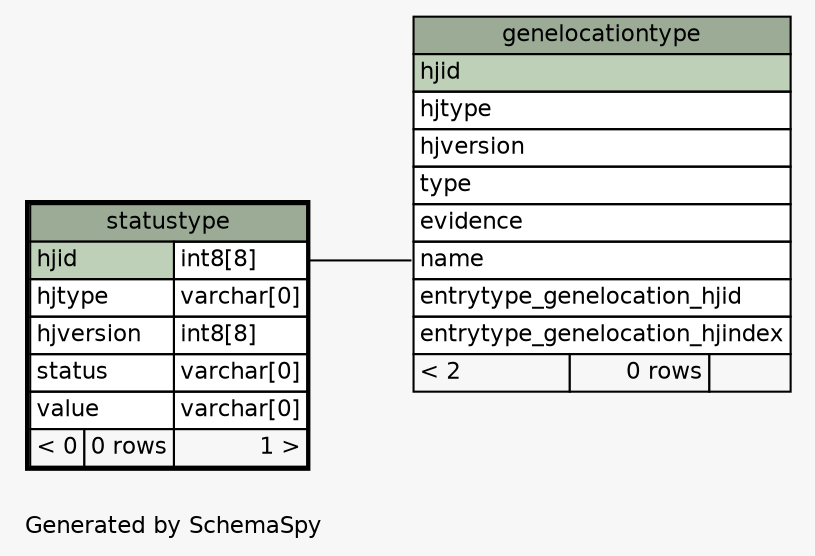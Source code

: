 // dot 2.22.2 on Windows Vista 6.0
// SchemaSpy rev 536
digraph "oneDegreeRelationshipsDiagram" {
  graph [
    rankdir="RL"
    bgcolor="#f7f7f7"
    label="\nGenerated by SchemaSpy"
    labeljust="l"
    nodesep="0.18"
    ranksep="0.46"
    fontname="Helvetica"
    fontsize="11"
  ];
  node [
    fontname="Helvetica"
    fontsize="11"
    shape="plaintext"
  ];
  edge [
    arrowsize="0.8"
  ];
  "genelocationtype":"name":w -> "statustype":"hjid.type":e [arrowhead=none arrowtail=crowodot];
  "genelocationtype" [
    label=<
    <TABLE BORDER="0" CELLBORDER="1" CELLSPACING="0" BGCOLOR="#ffffff">
      <TR><TD COLSPAN="3" BGCOLOR="#9bab96" ALIGN="CENTER">genelocationtype</TD></TR>
      <TR><TD PORT="hjid" COLSPAN="3" BGCOLOR="#bed1b8" ALIGN="LEFT">hjid</TD></TR>
      <TR><TD PORT="hjtype" COLSPAN="3" ALIGN="LEFT">hjtype</TD></TR>
      <TR><TD PORT="hjversion" COLSPAN="3" ALIGN="LEFT">hjversion</TD></TR>
      <TR><TD PORT="type" COLSPAN="3" ALIGN="LEFT">type</TD></TR>
      <TR><TD PORT="evidence" COLSPAN="3" ALIGN="LEFT">evidence</TD></TR>
      <TR><TD PORT="name" COLSPAN="3" ALIGN="LEFT">name</TD></TR>
      <TR><TD PORT="entrytype_genelocation_hjid" COLSPAN="3" ALIGN="LEFT">entrytype_genelocation_hjid</TD></TR>
      <TR><TD PORT="entrytype_genelocation_hjindex" COLSPAN="3" ALIGN="LEFT">entrytype_genelocation_hjindex</TD></TR>
      <TR><TD ALIGN="LEFT" BGCOLOR="#f7f7f7">&lt; 2</TD><TD ALIGN="RIGHT" BGCOLOR="#f7f7f7">0 rows</TD><TD ALIGN="RIGHT" BGCOLOR="#f7f7f7">  </TD></TR>
    </TABLE>>
    URL="genelocationtype.html"
    tooltip="genelocationtype"
  ];
  "statustype" [
    label=<
    <TABLE BORDER="2" CELLBORDER="1" CELLSPACING="0" BGCOLOR="#ffffff">
      <TR><TD COLSPAN="3" BGCOLOR="#9bab96" ALIGN="CENTER">statustype</TD></TR>
      <TR><TD PORT="hjid" COLSPAN="2" BGCOLOR="#bed1b8" ALIGN="LEFT">hjid</TD><TD PORT="hjid.type" ALIGN="LEFT">int8[8]</TD></TR>
      <TR><TD PORT="hjtype" COLSPAN="2" ALIGN="LEFT">hjtype</TD><TD PORT="hjtype.type" ALIGN="LEFT">varchar[0]</TD></TR>
      <TR><TD PORT="hjversion" COLSPAN="2" ALIGN="LEFT">hjversion</TD><TD PORT="hjversion.type" ALIGN="LEFT">int8[8]</TD></TR>
      <TR><TD PORT="status" COLSPAN="2" ALIGN="LEFT">status</TD><TD PORT="status.type" ALIGN="LEFT">varchar[0]</TD></TR>
      <TR><TD PORT="value" COLSPAN="2" ALIGN="LEFT">value</TD><TD PORT="value.type" ALIGN="LEFT">varchar[0]</TD></TR>
      <TR><TD ALIGN="LEFT" BGCOLOR="#f7f7f7">&lt; 0</TD><TD ALIGN="RIGHT" BGCOLOR="#f7f7f7">0 rows</TD><TD ALIGN="RIGHT" BGCOLOR="#f7f7f7">1 &gt;</TD></TR>
    </TABLE>>
    URL="statustype.html"
    tooltip="statustype"
  ];
}
